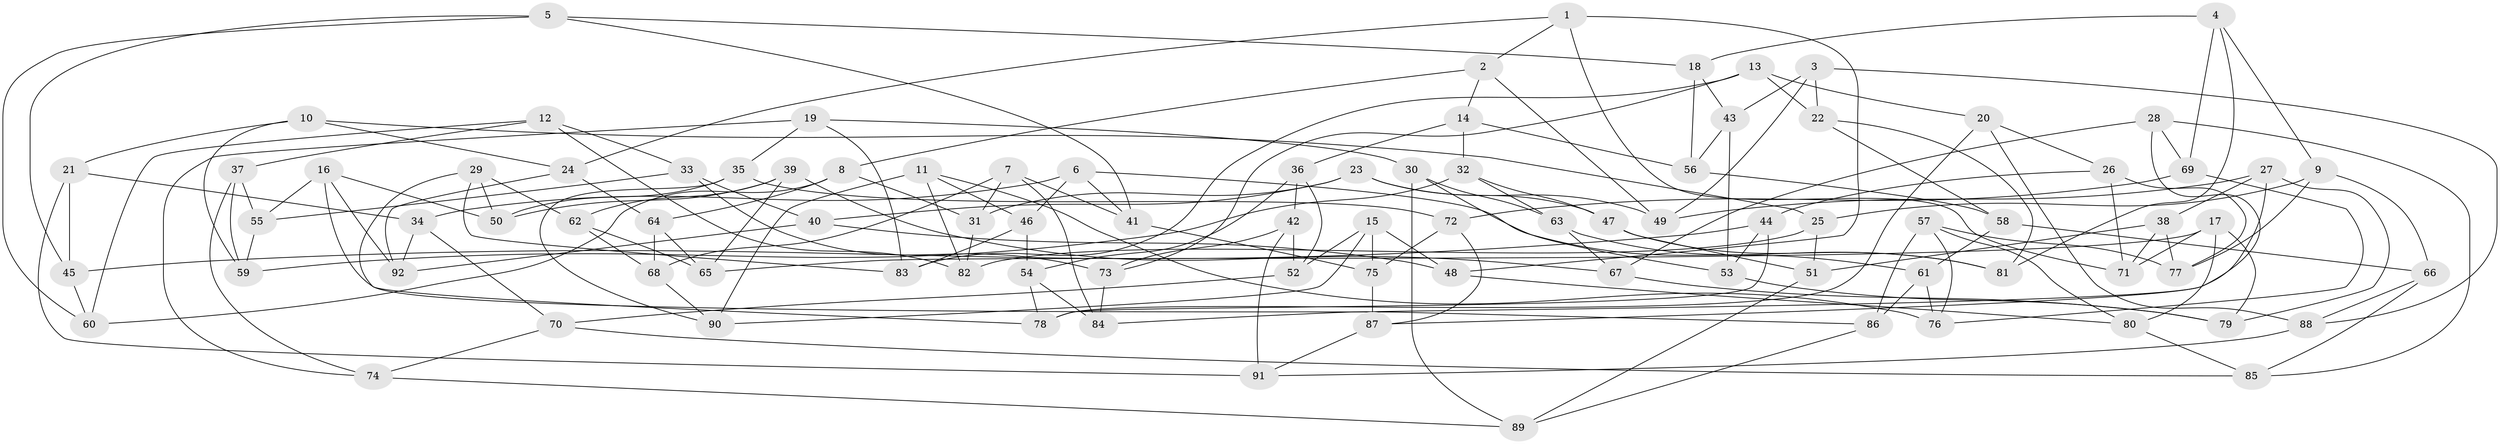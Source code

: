 // coarse degree distribution, {7: 0.08695652173913043, 6: 0.45652173913043476, 5: 0.2391304347826087, 4: 0.1956521739130435, 3: 0.021739130434782608}
// Generated by graph-tools (version 1.1) at 2025/38/03/04/25 23:38:15]
// undirected, 92 vertices, 184 edges
graph export_dot {
  node [color=gray90,style=filled];
  1;
  2;
  3;
  4;
  5;
  6;
  7;
  8;
  9;
  10;
  11;
  12;
  13;
  14;
  15;
  16;
  17;
  18;
  19;
  20;
  21;
  22;
  23;
  24;
  25;
  26;
  27;
  28;
  29;
  30;
  31;
  32;
  33;
  34;
  35;
  36;
  37;
  38;
  39;
  40;
  41;
  42;
  43;
  44;
  45;
  46;
  47;
  48;
  49;
  50;
  51;
  52;
  53;
  54;
  55;
  56;
  57;
  58;
  59;
  60;
  61;
  62;
  63;
  64;
  65;
  66;
  67;
  68;
  69;
  70;
  71;
  72;
  73;
  74;
  75;
  76;
  77;
  78;
  79;
  80;
  81;
  82;
  83;
  84;
  85;
  86;
  87;
  88;
  89;
  90;
  91;
  92;
  1 -- 2;
  1 -- 24;
  1 -- 48;
  1 -- 71;
  2 -- 8;
  2 -- 14;
  2 -- 49;
  3 -- 88;
  3 -- 22;
  3 -- 43;
  3 -- 49;
  4 -- 9;
  4 -- 18;
  4 -- 81;
  4 -- 69;
  5 -- 41;
  5 -- 60;
  5 -- 45;
  5 -- 18;
  6 -- 41;
  6 -- 46;
  6 -- 61;
  6 -- 34;
  7 -- 84;
  7 -- 31;
  7 -- 68;
  7 -- 41;
  8 -- 60;
  8 -- 31;
  8 -- 64;
  9 -- 25;
  9 -- 77;
  9 -- 66;
  10 -- 24;
  10 -- 25;
  10 -- 21;
  10 -- 59;
  11 -- 76;
  11 -- 46;
  11 -- 82;
  11 -- 90;
  12 -- 60;
  12 -- 37;
  12 -- 82;
  12 -- 33;
  13 -- 83;
  13 -- 22;
  13 -- 73;
  13 -- 20;
  14 -- 36;
  14 -- 32;
  14 -- 56;
  15 -- 52;
  15 -- 48;
  15 -- 90;
  15 -- 75;
  16 -- 92;
  16 -- 86;
  16 -- 55;
  16 -- 50;
  17 -- 80;
  17 -- 79;
  17 -- 65;
  17 -- 71;
  18 -- 43;
  18 -- 56;
  19 -- 30;
  19 -- 35;
  19 -- 74;
  19 -- 83;
  20 -- 88;
  20 -- 26;
  20 -- 78;
  21 -- 91;
  21 -- 34;
  21 -- 45;
  22 -- 58;
  22 -- 81;
  23 -- 49;
  23 -- 31;
  23 -- 40;
  23 -- 47;
  24 -- 64;
  24 -- 92;
  25 -- 51;
  25 -- 82;
  26 -- 71;
  26 -- 77;
  26 -- 44;
  27 -- 79;
  27 -- 49;
  27 -- 38;
  27 -- 84;
  28 -- 67;
  28 -- 69;
  28 -- 87;
  28 -- 85;
  29 -- 50;
  29 -- 83;
  29 -- 78;
  29 -- 62;
  30 -- 63;
  30 -- 53;
  30 -- 89;
  31 -- 82;
  32 -- 59;
  32 -- 63;
  32 -- 47;
  33 -- 55;
  33 -- 73;
  33 -- 40;
  34 -- 92;
  34 -- 70;
  35 -- 90;
  35 -- 50;
  35 -- 72;
  36 -- 54;
  36 -- 42;
  36 -- 52;
  37 -- 74;
  37 -- 59;
  37 -- 55;
  38 -- 71;
  38 -- 51;
  38 -- 77;
  39 -- 65;
  39 -- 67;
  39 -- 62;
  39 -- 50;
  40 -- 92;
  40 -- 48;
  41 -- 75;
  42 -- 73;
  42 -- 91;
  42 -- 52;
  43 -- 56;
  43 -- 53;
  44 -- 45;
  44 -- 53;
  44 -- 78;
  45 -- 60;
  46 -- 54;
  46 -- 83;
  47 -- 51;
  47 -- 81;
  48 -- 80;
  51 -- 89;
  52 -- 70;
  53 -- 79;
  54 -- 78;
  54 -- 84;
  55 -- 59;
  56 -- 58;
  57 -- 80;
  57 -- 76;
  57 -- 86;
  57 -- 77;
  58 -- 66;
  58 -- 61;
  61 -- 76;
  61 -- 86;
  62 -- 68;
  62 -- 65;
  63 -- 67;
  63 -- 81;
  64 -- 68;
  64 -- 65;
  66 -- 88;
  66 -- 85;
  67 -- 79;
  68 -- 90;
  69 -- 76;
  69 -- 72;
  70 -- 74;
  70 -- 85;
  72 -- 87;
  72 -- 75;
  73 -- 84;
  74 -- 89;
  75 -- 87;
  80 -- 85;
  86 -- 89;
  87 -- 91;
  88 -- 91;
}
